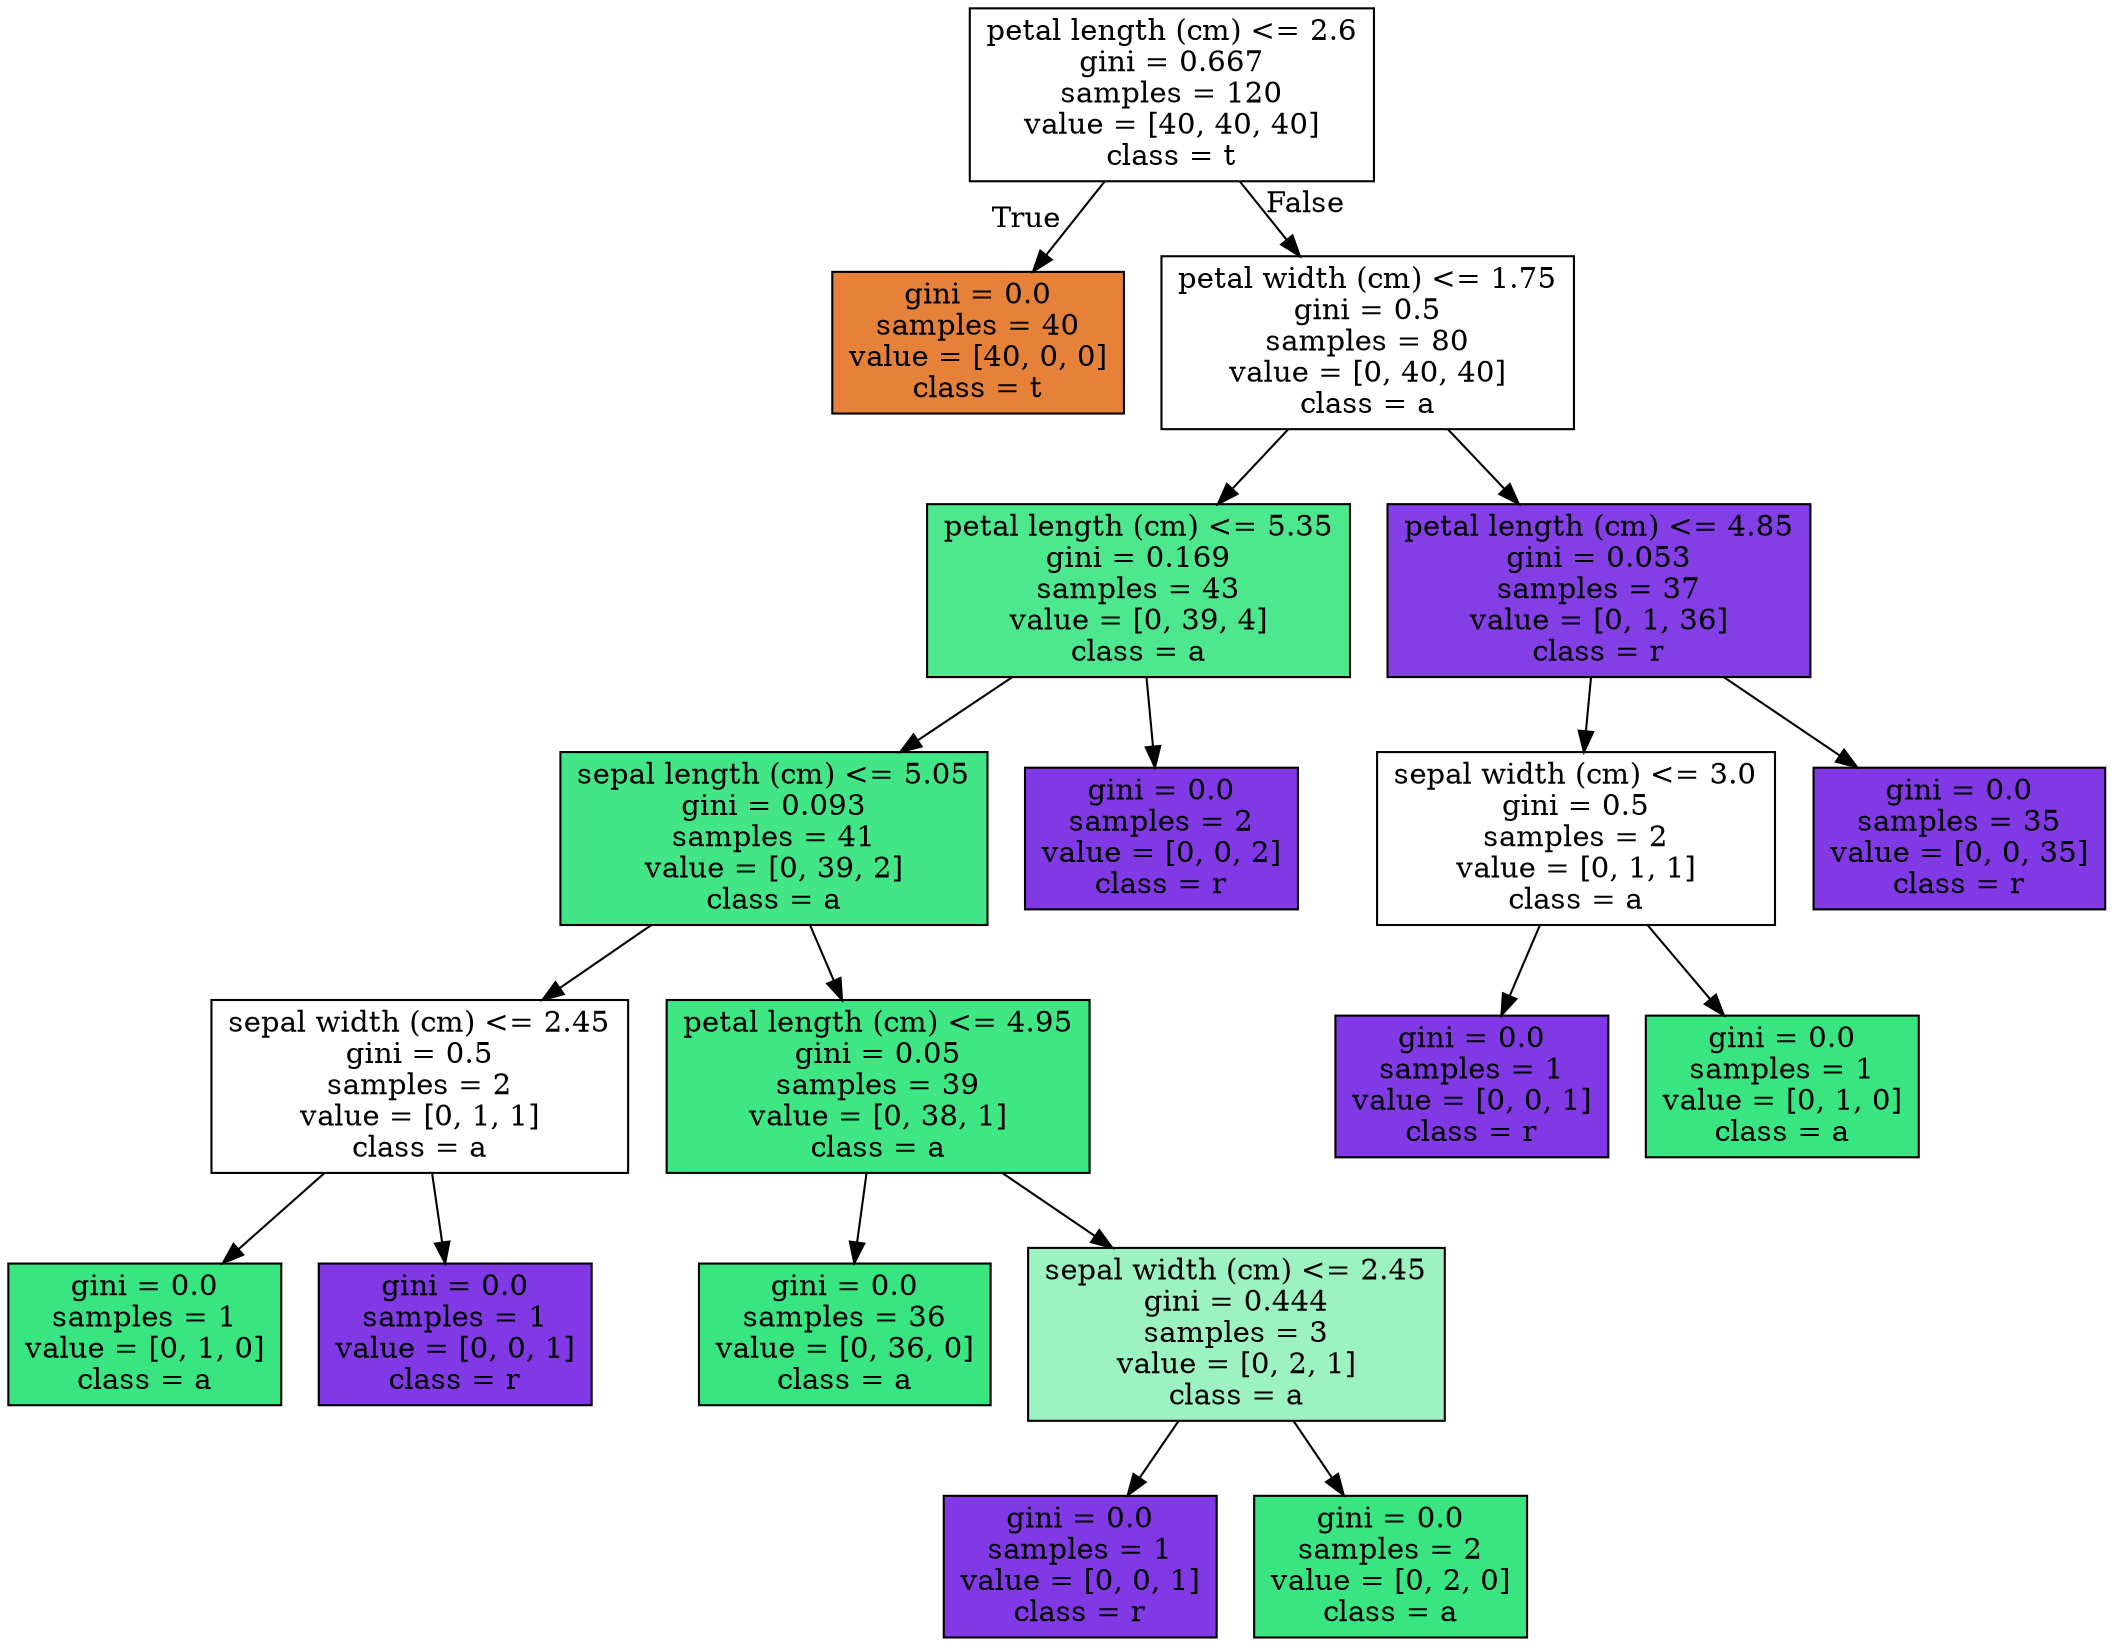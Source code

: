 digraph Tree {
node [shape=box, style="filled", color="black"] ;
0 [label="petal length (cm) <= 2.6\ngini = 0.667\nsamples = 120\nvalue = [40, 40, 40]\nclass = t", fillcolor="#ffffff"] ;
1 [label="gini = 0.0\nsamples = 40\nvalue = [40, 0, 0]\nclass = t", fillcolor="#e58139"] ;
0 -> 1 [labeldistance=2.5, labelangle=45, headlabel="True"] ;
2 [label="petal width (cm) <= 1.75\ngini = 0.5\nsamples = 80\nvalue = [0, 40, 40]\nclass = a", fillcolor="#ffffff"] ;
0 -> 2 [labeldistance=2.5, labelangle=-45, headlabel="False"] ;
3 [label="petal length (cm) <= 5.35\ngini = 0.169\nsamples = 43\nvalue = [0, 39, 4]\nclass = a", fillcolor="#4de88e"] ;
2 -> 3 ;
4 [label="sepal length (cm) <= 5.05\ngini = 0.093\nsamples = 41\nvalue = [0, 39, 2]\nclass = a", fillcolor="#43e687"] ;
3 -> 4 ;
5 [label="sepal width (cm) <= 2.45\ngini = 0.5\nsamples = 2\nvalue = [0, 1, 1]\nclass = a", fillcolor="#ffffff"] ;
4 -> 5 ;
6 [label="gini = 0.0\nsamples = 1\nvalue = [0, 1, 0]\nclass = a", fillcolor="#39e581"] ;
5 -> 6 ;
7 [label="gini = 0.0\nsamples = 1\nvalue = [0, 0, 1]\nclass = r", fillcolor="#8139e5"] ;
5 -> 7 ;
8 [label="petal length (cm) <= 4.95\ngini = 0.05\nsamples = 39\nvalue = [0, 38, 1]\nclass = a", fillcolor="#3ee684"] ;
4 -> 8 ;
9 [label="gini = 0.0\nsamples = 36\nvalue = [0, 36, 0]\nclass = a", fillcolor="#39e581"] ;
8 -> 9 ;
10 [label="sepal width (cm) <= 2.45\ngini = 0.444\nsamples = 3\nvalue = [0, 2, 1]\nclass = a", fillcolor="#9cf2c0"] ;
8 -> 10 ;
11 [label="gini = 0.0\nsamples = 1\nvalue = [0, 0, 1]\nclass = r", fillcolor="#8139e5"] ;
10 -> 11 ;
12 [label="gini = 0.0\nsamples = 2\nvalue = [0, 2, 0]\nclass = a", fillcolor="#39e581"] ;
10 -> 12 ;
13 [label="gini = 0.0\nsamples = 2\nvalue = [0, 0, 2]\nclass = r", fillcolor="#8139e5"] ;
3 -> 13 ;
14 [label="petal length (cm) <= 4.85\ngini = 0.053\nsamples = 37\nvalue = [0, 1, 36]\nclass = r", fillcolor="#843ee6"] ;
2 -> 14 ;
15 [label="sepal width (cm) <= 3.0\ngini = 0.5\nsamples = 2\nvalue = [0, 1, 1]\nclass = a", fillcolor="#ffffff"] ;
14 -> 15 ;
16 [label="gini = 0.0\nsamples = 1\nvalue = [0, 0, 1]\nclass = r", fillcolor="#8139e5"] ;
15 -> 16 ;
17 [label="gini = 0.0\nsamples = 1\nvalue = [0, 1, 0]\nclass = a", fillcolor="#39e581"] ;
15 -> 17 ;
18 [label="gini = 0.0\nsamples = 35\nvalue = [0, 0, 35]\nclass = r", fillcolor="#8139e5"] ;
14 -> 18 ;
}